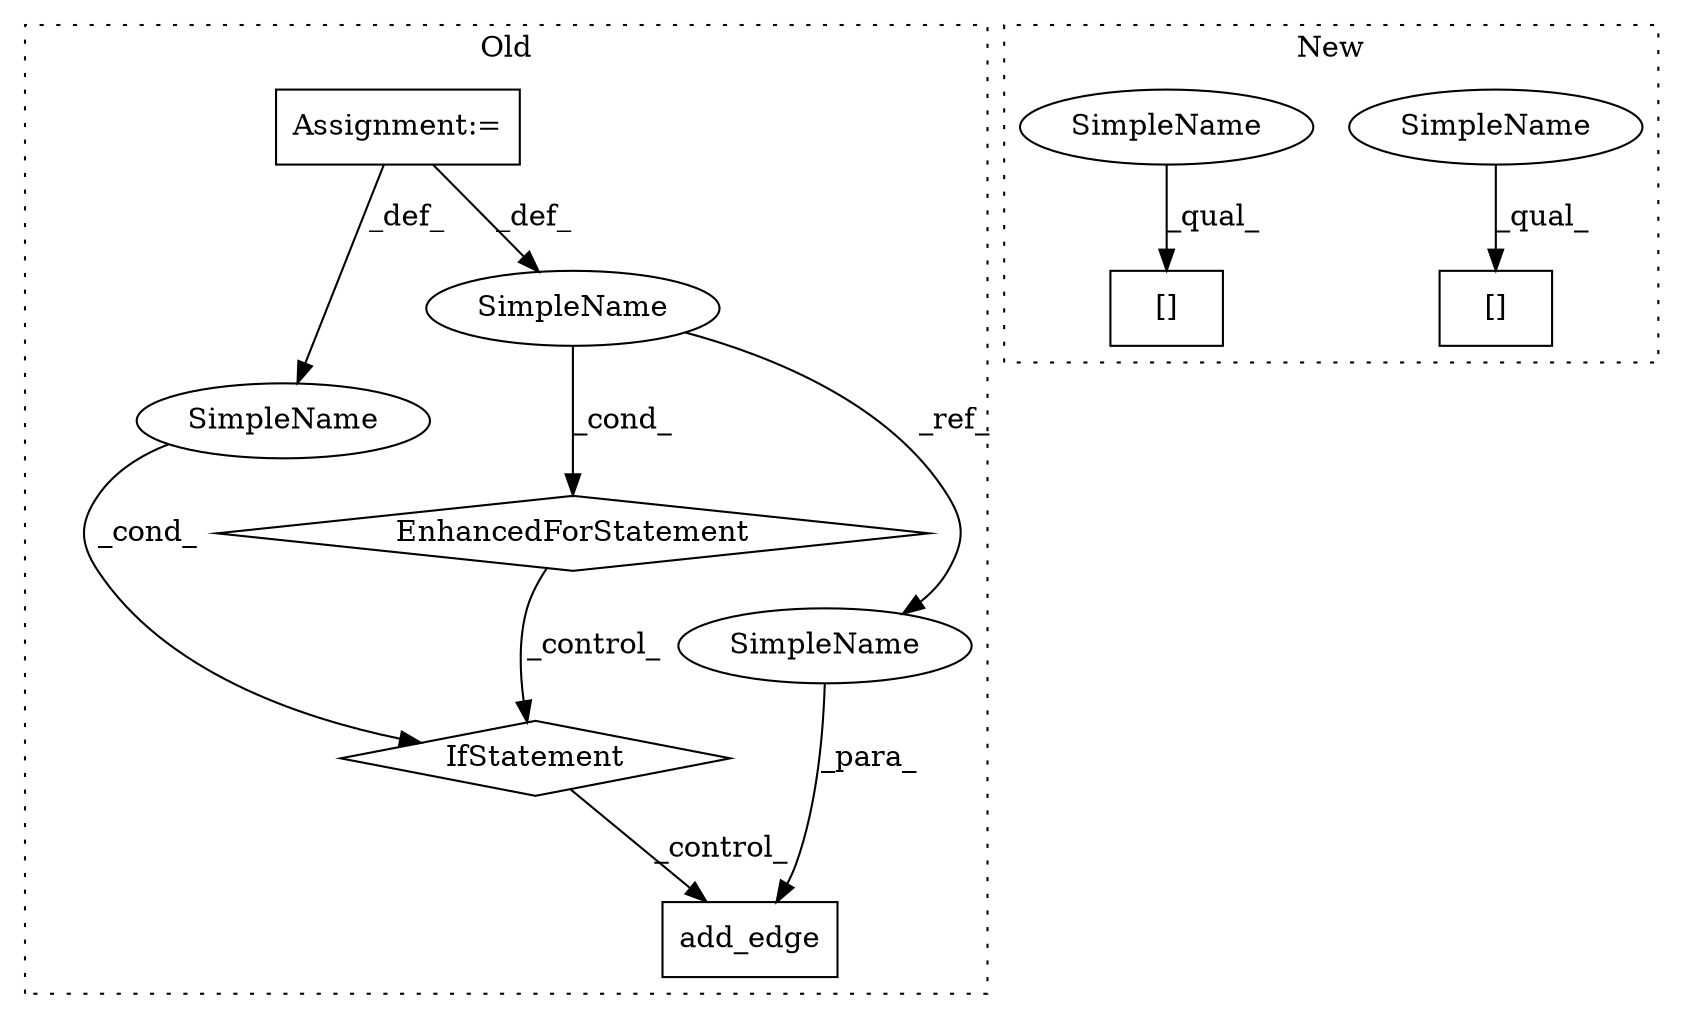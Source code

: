 digraph G {
subgraph cluster0 {
1 [label="add_edge" a="32" s="5091,5103" l="9,1" shape="box"];
3 [label="Assignment:=" a="7" s="4932,5015" l="57,2" shape="box"];
4 [label="IfStatement" a="25" s="5027,5074" l="4,2" shape="diamond"];
5 [label="SimpleName" a="42" s="" l="" shape="ellipse"];
7 [label="EnhancedForStatement" a="70" s="4932,5015" l="57,2" shape="diamond"];
8 [label="SimpleName" a="42" s="4993" l="1" shape="ellipse"];
11 [label="SimpleName" a="42" s="5102" l="1" shape="ellipse"];
label = "Old";
style="dotted";
}
subgraph cluster1 {
2 [label="[]" a="2" s="5209,5218" l="8,1" shape="box"];
6 [label="[]" a="2" s="5249,5258" l="8,1" shape="box"];
9 [label="SimpleName" a="42" s="5209" l="7" shape="ellipse"];
10 [label="SimpleName" a="42" s="5249" l="7" shape="ellipse"];
label = "New";
style="dotted";
}
3 -> 5 [label="_def_"];
3 -> 8 [label="_def_"];
4 -> 1 [label="_control_"];
5 -> 4 [label="_cond_"];
7 -> 4 [label="_control_"];
8 -> 11 [label="_ref_"];
8 -> 7 [label="_cond_"];
9 -> 2 [label="_qual_"];
10 -> 6 [label="_qual_"];
11 -> 1 [label="_para_"];
}